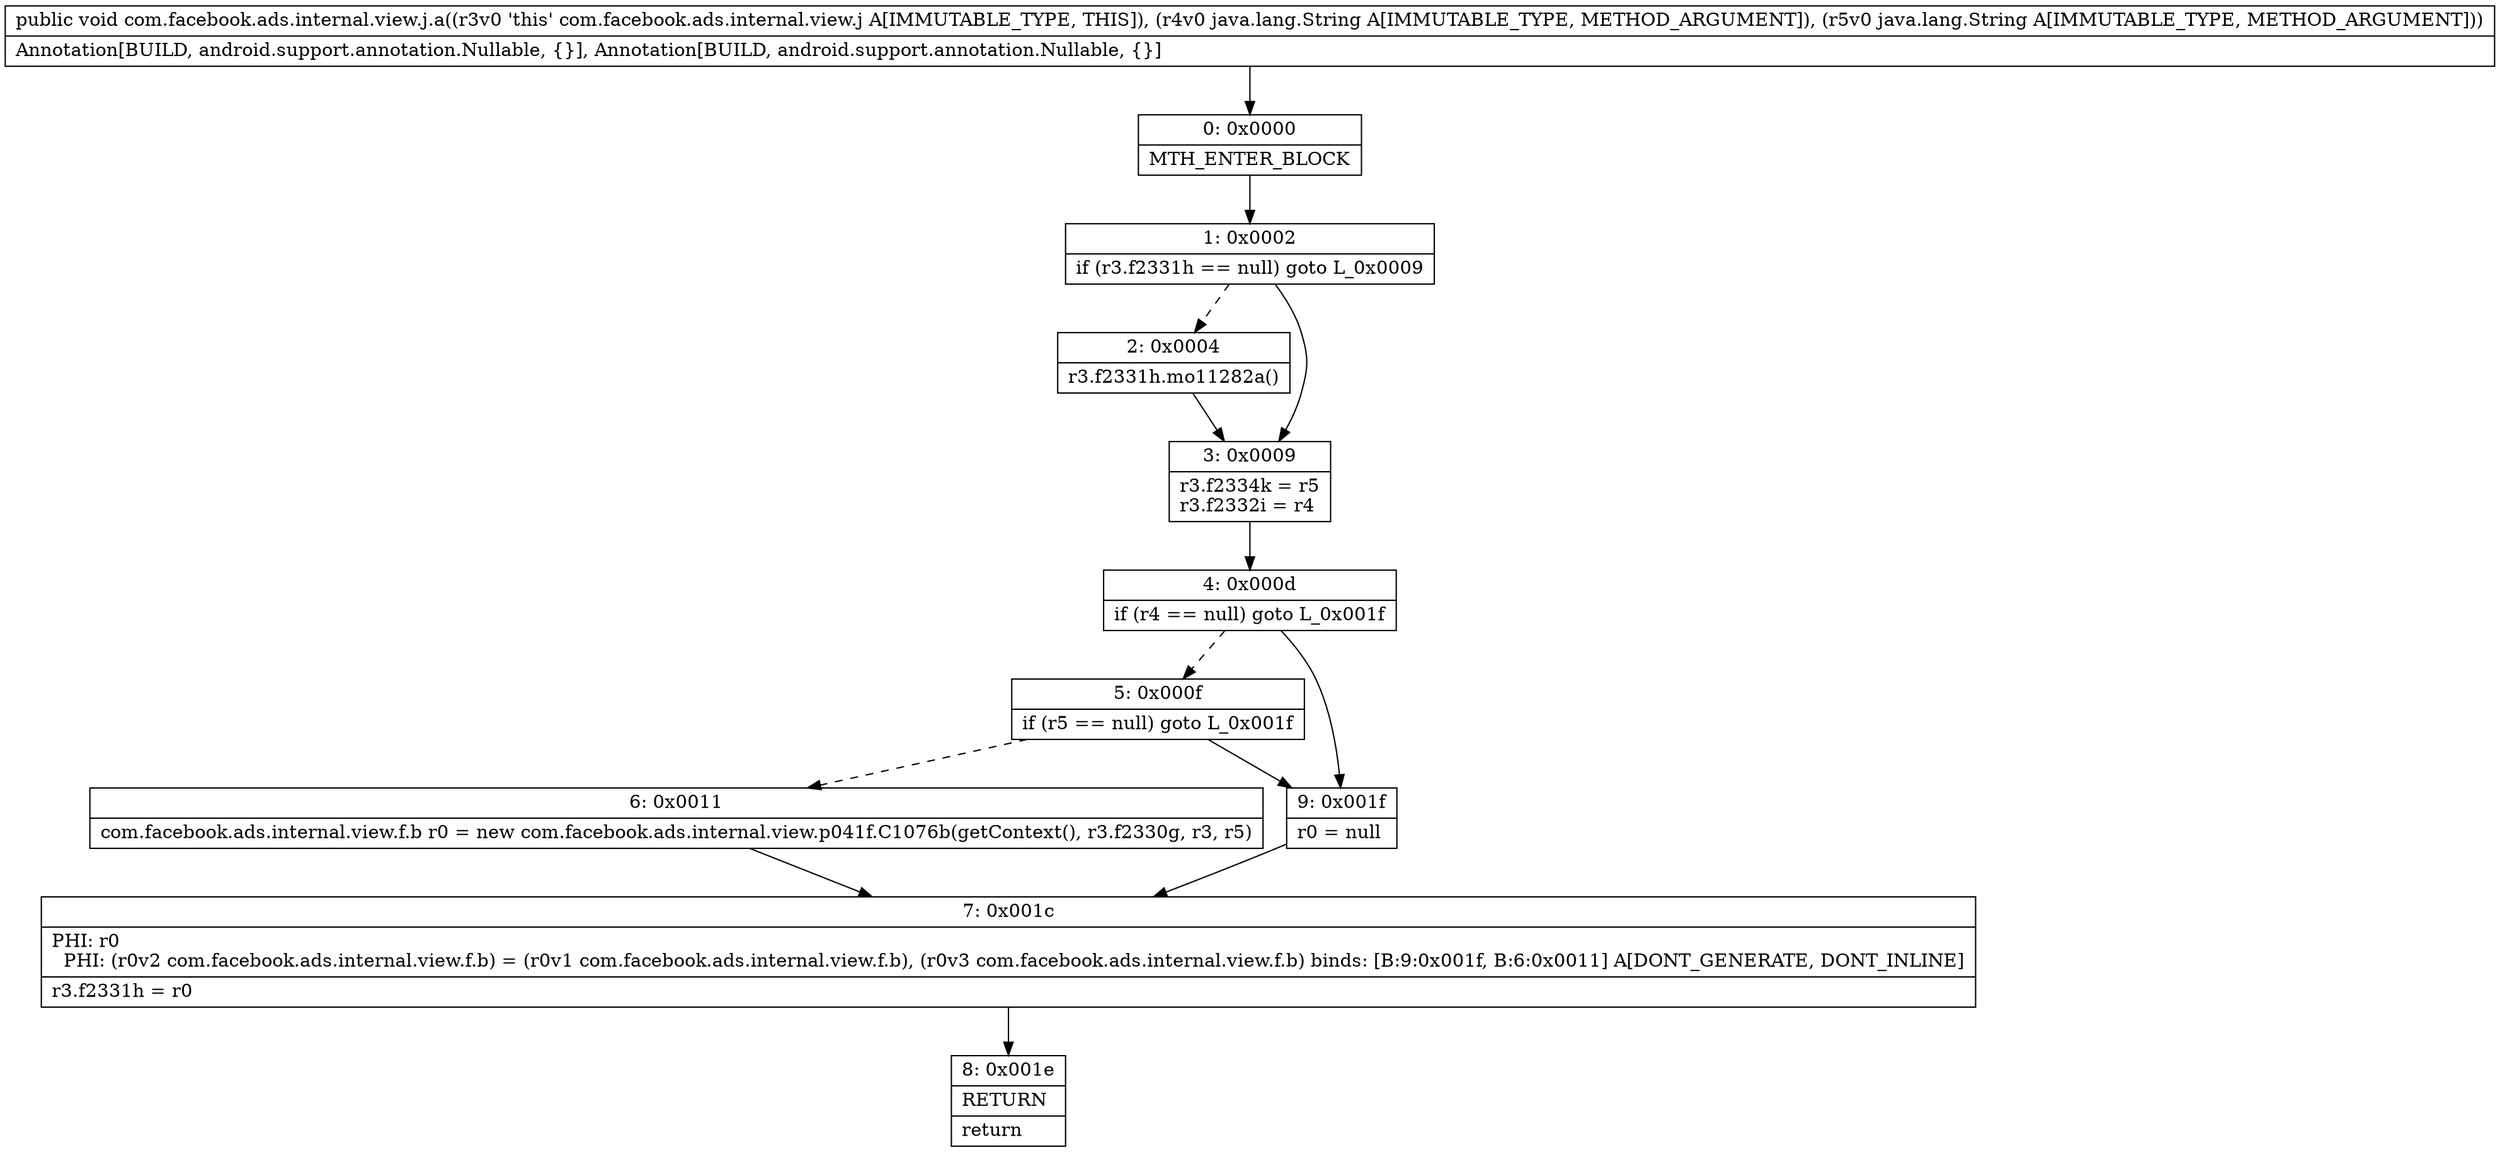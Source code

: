 digraph "CFG forcom.facebook.ads.internal.view.j.a(Ljava\/lang\/String;Ljava\/lang\/String;)V" {
Node_0 [shape=record,label="{0\:\ 0x0000|MTH_ENTER_BLOCK\l}"];
Node_1 [shape=record,label="{1\:\ 0x0002|if (r3.f2331h == null) goto L_0x0009\l}"];
Node_2 [shape=record,label="{2\:\ 0x0004|r3.f2331h.mo11282a()\l}"];
Node_3 [shape=record,label="{3\:\ 0x0009|r3.f2334k = r5\lr3.f2332i = r4\l}"];
Node_4 [shape=record,label="{4\:\ 0x000d|if (r4 == null) goto L_0x001f\l}"];
Node_5 [shape=record,label="{5\:\ 0x000f|if (r5 == null) goto L_0x001f\l}"];
Node_6 [shape=record,label="{6\:\ 0x0011|com.facebook.ads.internal.view.f.b r0 = new com.facebook.ads.internal.view.p041f.C1076b(getContext(), r3.f2330g, r3, r5)\l}"];
Node_7 [shape=record,label="{7\:\ 0x001c|PHI: r0 \l  PHI: (r0v2 com.facebook.ads.internal.view.f.b) = (r0v1 com.facebook.ads.internal.view.f.b), (r0v3 com.facebook.ads.internal.view.f.b) binds: [B:9:0x001f, B:6:0x0011] A[DONT_GENERATE, DONT_INLINE]\l|r3.f2331h = r0\l}"];
Node_8 [shape=record,label="{8\:\ 0x001e|RETURN\l|return\l}"];
Node_9 [shape=record,label="{9\:\ 0x001f|r0 = null\l}"];
MethodNode[shape=record,label="{public void com.facebook.ads.internal.view.j.a((r3v0 'this' com.facebook.ads.internal.view.j A[IMMUTABLE_TYPE, THIS]), (r4v0 java.lang.String A[IMMUTABLE_TYPE, METHOD_ARGUMENT]), (r5v0 java.lang.String A[IMMUTABLE_TYPE, METHOD_ARGUMENT]))  | Annotation[BUILD, android.support.annotation.Nullable, \{\}], Annotation[BUILD, android.support.annotation.Nullable, \{\}]\l}"];
MethodNode -> Node_0;
Node_0 -> Node_1;
Node_1 -> Node_2[style=dashed];
Node_1 -> Node_3;
Node_2 -> Node_3;
Node_3 -> Node_4;
Node_4 -> Node_5[style=dashed];
Node_4 -> Node_9;
Node_5 -> Node_6[style=dashed];
Node_5 -> Node_9;
Node_6 -> Node_7;
Node_7 -> Node_8;
Node_9 -> Node_7;
}

